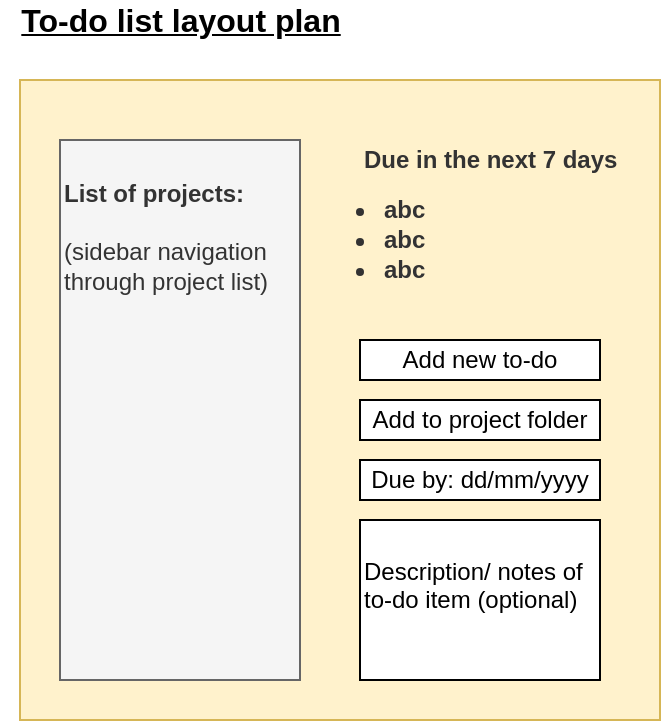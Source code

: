 <mxfile version="15.0.3" type="github">
  <diagram id="JuWKYEYHvKO4O_b4PdNn" name="Page-1">
    <mxGraphModel dx="538" dy="445" grid="1" gridSize="10" guides="1" tooltips="1" connect="1" arrows="1" fold="1" page="1" pageScale="1" pageWidth="827" pageHeight="1169" math="0" shadow="0">
      <root>
        <mxCell id="0" />
        <mxCell id="1" parent="0" />
        <mxCell id="KL3hrx3bi6qh9qIakElo-1" value="" style="whiteSpace=wrap;html=1;aspect=fixed;fillColor=#fff2cc;strokeColor=#d6b656;" vertex="1" parent="1">
          <mxGeometry x="40" y="80" width="320" height="320" as="geometry" />
        </mxCell>
        <mxCell id="KL3hrx3bi6qh9qIakElo-2" value="Add new to-do" style="rounded=0;whiteSpace=wrap;html=1;" vertex="1" parent="1">
          <mxGeometry x="210" y="210" width="120" height="20" as="geometry" />
        </mxCell>
        <mxCell id="KL3hrx3bi6qh9qIakElo-6" value="Description/ notes of to-do item (optional)&lt;br&gt;&lt;br&gt;" style="rounded=0;whiteSpace=wrap;html=1;align=left;" vertex="1" parent="1">
          <mxGeometry x="210" y="300" width="120" height="80" as="geometry" />
        </mxCell>
        <mxCell id="KL3hrx3bi6qh9qIakElo-7" value="Due in the next 7 days" style="rounded=0;whiteSpace=wrap;html=1;fontColor=#333333;strokeColor=none;align=left;fontStyle=1;fillColor=none;" vertex="1" parent="1">
          <mxGeometry x="210" y="100" width="130" height="40" as="geometry" />
        </mxCell>
        <mxCell id="KL3hrx3bi6qh9qIakElo-8" value="&lt;ul&gt;&lt;li&gt;&lt;span&gt;abc&lt;/span&gt;&lt;/li&gt;&lt;/ul&gt;" style="rounded=0;whiteSpace=wrap;html=1;fontColor=#333333;strokeColor=none;align=left;fontStyle=1;fillColor=none;" vertex="1" parent="1">
          <mxGeometry x="180" y="140" width="150" height="40" as="geometry" />
        </mxCell>
        <mxCell id="KL3hrx3bi6qh9qIakElo-9" value="&lt;ul&gt;&lt;li&gt;&lt;span&gt;abc&lt;/span&gt;&lt;/li&gt;&lt;/ul&gt;" style="rounded=0;whiteSpace=wrap;html=1;fontColor=#333333;strokeColor=none;align=left;fontStyle=1;fillColor=none;" vertex="1" parent="1">
          <mxGeometry x="180" y="160" width="150" height="30" as="geometry" />
        </mxCell>
        <mxCell id="KL3hrx3bi6qh9qIakElo-10" value="&lt;ul&gt;&lt;li&gt;&lt;span&gt;abc&lt;/span&gt;&lt;/li&gt;&lt;/ul&gt;" style="rounded=0;whiteSpace=wrap;html=1;fontColor=#333333;strokeColor=none;align=left;fontStyle=1;fillColor=none;" vertex="1" parent="1">
          <mxGeometry x="180" y="130" width="150" height="30" as="geometry" />
        </mxCell>
        <mxCell id="KL3hrx3bi6qh9qIakElo-11" value="&lt;b&gt;List of projects:&lt;/b&gt;&lt;br&gt;&lt;br&gt;(sidebar navigation through project list)&lt;br&gt;&lt;br&gt;&lt;br&gt;&lt;br&gt;&lt;br&gt;&lt;br&gt;&lt;br&gt;&lt;br&gt;&lt;br&gt;&lt;br&gt;&lt;br&gt;&lt;br&gt;&lt;br&gt;" style="rounded=0;whiteSpace=wrap;html=1;fillColor=#f5f5f5;align=left;strokeColor=#666666;fontColor=#333333;" vertex="1" parent="1">
          <mxGeometry x="60" y="110" width="120" height="270" as="geometry" />
        </mxCell>
        <mxCell id="KL3hrx3bi6qh9qIakElo-12" value="Add to project folder" style="rounded=0;whiteSpace=wrap;html=1;" vertex="1" parent="1">
          <mxGeometry x="210" y="240" width="120" height="20" as="geometry" />
        </mxCell>
        <mxCell id="KL3hrx3bi6qh9qIakElo-13" value="Due by: dd/mm/yyyy" style="rounded=0;whiteSpace=wrap;html=1;" vertex="1" parent="1">
          <mxGeometry x="210" y="270" width="120" height="20" as="geometry" />
        </mxCell>
        <mxCell id="KL3hrx3bi6qh9qIakElo-14" value="To-do list layout plan" style="text;html=1;align=center;verticalAlign=middle;resizable=0;points=[];autosize=1;strokeColor=none;fontStyle=5;fontSize=16;" vertex="1" parent="1">
          <mxGeometry x="30" y="40" width="180" height="20" as="geometry" />
        </mxCell>
      </root>
    </mxGraphModel>
  </diagram>
</mxfile>
